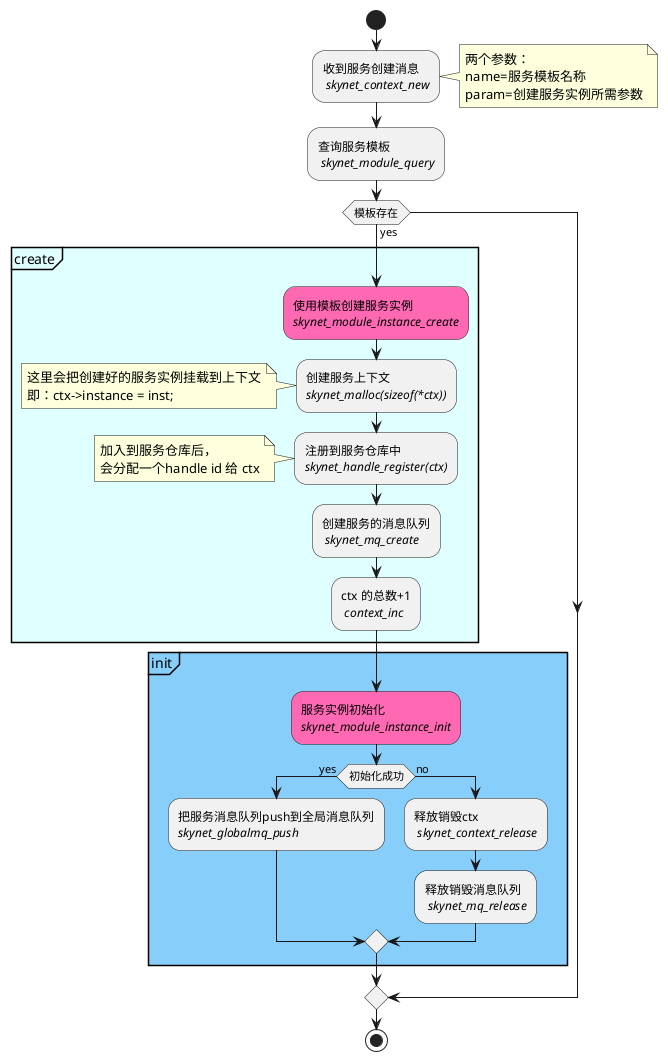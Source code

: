 @startuml
skinparam sequenceMessageAlign center

start
:收到服务创建消息\n //skynet_context_new//;
note right
    两个参数：
    name=服务模板名称
    param=创建服务实例所需参数
end note

:查询服务模板\n //skynet_module_query//;
if (模板存在) then (yes)
    ' 创建部分
    partition create #LightCyan {
        #HotPink:使用模板创建服务实例
        //skynet_module_instance_create//;

        :创建服务上下文
        //skynet_malloc(sizeof(*ctx))//;
        note left
            这里会把创建好的服务实例挂载到上下文
            即：ctx->instance = inst;
        end note

        :注册到服务仓库中
        //skynet_handle_register(ctx)//;
        note left
            加入到服务仓库后，
            会分配一个handle id 给 ctx
        end note

        :创建服务的消息队列\n //skynet_mq_create//;
        :ctx 的总数+1\n //context_inc//;
    }

    ' 初始化部分
    partition init #LightSkyBlue {
        #HotPink:服务实例初始化
        //skynet_module_instance_init//;

        if (初始化成功) then (yes)
            :把服务消息队列push到全局消息队列
            //skynet_globalmq_push//;
        else (no)
            :释放销毁ctx\n //skynet_context_release//;
            :释放销毁消息队列\n //skynet_mq_release//;
        endif
    }
endif

stop

@enduml